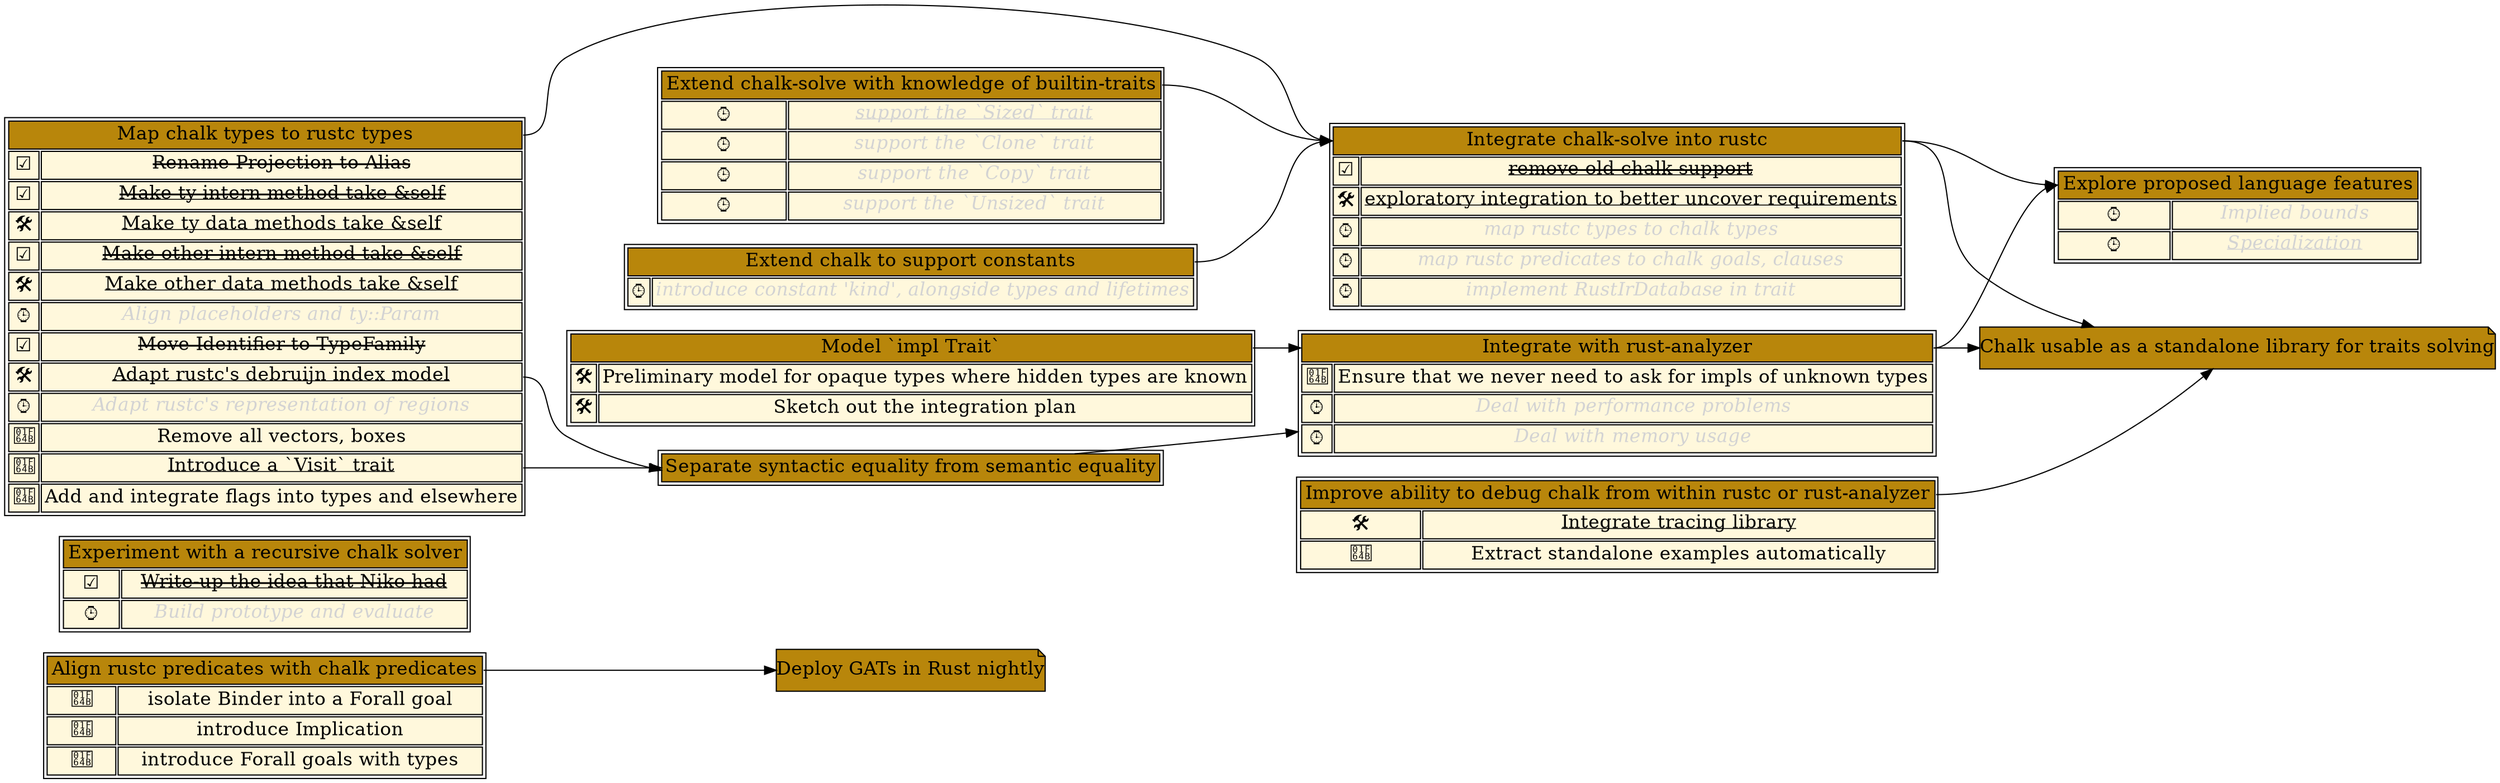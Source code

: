 digraph g {
graph [ rankdir = "LR" ];
node [ fontsize="16", shape = "ellipse" ];
edge [ ];
"align-rustc-predicate" [
  label = <<table>
    <tr><td bgcolor="darkgoldenrod" port="all" colspan="2">Align rustc predicates with chalk predicates</td></tr>
    <tr><td bgcolor="cornsilk">🙋</td><td fontcolor="red" bgcolor="cornsilk">isolate Binder into a Forall goal</td></tr>
    <tr><td bgcolor="cornsilk">🙋</td><td fontcolor="red" bgcolor="cornsilk">introduce Implication</td></tr>
    <tr><td bgcolor="cornsilk">🙋</td><td fontcolor="red" bgcolor="cornsilk">introduce Forall goals with types</td></tr>
  </table>>
  shape = "none"
  margin = 0
]
"recursive-solver" [
  label = <<table>
    <tr><td bgcolor="darkgoldenrod" port="all" colspan="2">Experiment with a recursive chalk solver</td></tr>
    <tr><td bgcolor="cornsilk">☑️</td><td bgcolor="cornsilk" href="https://gist.github.com/nikomatsakis/bfbdbe588d6fc61ecb09e3b51847fb7c"><s><u>Write-up the idea that Niko had</u></s></td></tr>
    <tr><td bgcolor="cornsilk">⌚</td><td bgcolor="cornsilk"><i><font color="lightgrey">Build prototype and evaluate</font></i></td></tr>
  </table>>
  shape = "none"
  margin = 0
]
"impl-trait" [
  label = <<table>
    <tr><td bgcolor="darkgoldenrod" port="all" colspan="2">Model `impl Trait`</td></tr>
    <tr><td bgcolor="cornsilk">🛠️</td><td bgcolor="cornsilk">Preliminary model for opaque types where hidden types are known</td></tr>
    <tr><td bgcolor="cornsilk">🛠️</td><td bgcolor="cornsilk">Sketch out the integration plan</td></tr>
  </table>>
  shape = "none"
  margin = 0
]
"rust-analyzer-integration" [
  label = <<table>
    <tr><td bgcolor="darkgoldenrod" port="all" colspan="2">Integrate with rust-analyzer</td></tr>
    <tr><td bgcolor="cornsilk" port="askfor_in">🙋</td><td fontcolor="red" bgcolor="cornsilk" port="askfor_out">Ensure that we never need to ask for impls of unknown types</td></tr>
    <tr><td bgcolor="cornsilk">⌚</td><td bgcolor="cornsilk"><i><font color="lightgrey">Deal with performance problems</font></i></td></tr>
    <tr><td bgcolor="cornsilk">⌚</td><td bgcolor="cornsilk"><i><font color="lightgrey">Deal with memory usage</font></i></td></tr>
  </table>>
  shape = "none"
  margin = 0
]
"syntactic-semantic-equality" [
  label = <<table>
    <tr><td bgcolor="darkgoldenrod" port="all" colspan="2">Separate syntactic equality from semantic equality</td></tr>
  </table>>
  shape = "none"
  margin = 0
]
"map-chalk-types-to-rustc-types" [
  label = <<table>
    <tr><td bgcolor="darkgoldenrod" port="all" colspan="2">Map chalk types to rustc types</td></tr>
    <tr><td bgcolor="cornsilk">☑️</td><td bgcolor="cornsilk"><s>Rename Projection to Alias</s></td></tr>
    <tr><td bgcolor="cornsilk">☑️</td><td bgcolor="cornsilk" href="https://github.com/rust-lang-nursery/chalk/issues/328"><s><u>Make ty intern method take &amp;self</u></s></td></tr>
    <tr><td bgcolor="cornsilk">🛠️</td><td bgcolor="cornsilk" href="https://github.com/rust-lang/chalk/issues/339"><u>Make ty data methods take &amp;self</u></td></tr>
    <tr><td bgcolor="cornsilk">☑️</td><td bgcolor="cornsilk" href="https://github.com/rust-lang-nursery/chalk/issues/340"><s><u>Make other intern method take &amp;self</u></s></td></tr>
    <tr><td bgcolor="cornsilk">🛠️</td><td bgcolor="cornsilk" href="https://github.com/rust-lang/chalk/issues/341"><u>Make other data methods take &amp;self</u></td></tr>
    <tr><td bgcolor="cornsilk">⌚</td><td bgcolor="cornsilk"><i><font color="lightgrey">Align placeholders and ty::Param</font></i></td></tr>
    <tr><td bgcolor="cornsilk">☑️</td><td bgcolor="cornsilk"><s>Move Identifier to TypeFamily</s></td></tr>
    <tr><td bgcolor="cornsilk" port="debruijn_in">🛠️</td><td bgcolor="cornsilk" href="https://github.com/rust-lang/chalk/issues/334" port="debruijn_out"><u>Adapt rustc's debruijn index model</u></td></tr>
    <tr><td bgcolor="cornsilk">⌚</td><td bgcolor="cornsilk"><i><font color="lightgrey">Adapt rustc's representation of regions</font></i></td></tr>
    <tr><td bgcolor="cornsilk">🙋</td><td fontcolor="red" bgcolor="cornsilk">Remove all vectors, boxes</td></tr>
    <tr><td bgcolor="cornsilk" port="visit_in">🙋</td><td fontcolor="red" bgcolor="cornsilk" href="https://github.com/rust-lang/chalk/issues/333" port="visit_out"><u>Introduce a `Visit` trait</u></td></tr>
    <tr><td bgcolor="cornsilk">🙋</td><td fontcolor="red" bgcolor="cornsilk">Add and integrate flags into types and elsewhere</td></tr>
  </table>>
  shape = "none"
  margin = 0
]
"chalk-builtin-traits" [
  label = <<table>
    <tr><td bgcolor="darkgoldenrod" port="all" colspan="2">Extend chalk-solve with knowledge of builtin-traits</td></tr>
    <tr><td bgcolor="cornsilk">⌚</td><td bgcolor="cornsilk" href="https://github.com/rust-lang/chalk/issues/261"><i><font color="lightgrey"><u>support the `Sized` trait</u></font></i></td></tr>
    <tr><td bgcolor="cornsilk">⌚</td><td bgcolor="cornsilk"><i><font color="lightgrey">support the `Clone` trait</font></i></td></tr>
    <tr><td bgcolor="cornsilk">⌚</td><td bgcolor="cornsilk"><i><font color="lightgrey">support the `Copy` trait</font></i></td></tr>
    <tr><td bgcolor="cornsilk">⌚</td><td bgcolor="cornsilk"><i><font color="lightgrey">support the `Unsized` trait</font></i></td></tr>
  </table>>
  shape = "none"
  margin = 0
]
"chalk-const" [
  label = <<table>
    <tr><td bgcolor="darkgoldenrod" port="all" colspan="2">Extend chalk to support constants</td></tr>
    <tr><td bgcolor="cornsilk">⌚</td><td bgcolor="cornsilk"><i><font color="lightgrey">introduce constant 'kind', alongside types and lifetimes</font></i></td></tr>
  </table>>
  shape = "none"
  margin = 0
]
"rustc-integration-mvp" [
  label = <<table>
    <tr><td bgcolor="darkgoldenrod" port="all" colspan="2">Integrate chalk-solve into rustc</td></tr>
    <tr><td bgcolor="cornsilk">☑️</td><td bgcolor="cornsilk" href="https://github.com/rust-lang/rust/pull/69247"><s><u>remove old chalk support</u></s></td></tr>
    <tr><td bgcolor="cornsilk">🛠️</td><td bgcolor="cornsilk" href="https://github.com/rust-lang/rust/pull/69406"><u>exploratory integration to better uncover requirements</u></td></tr>
    <tr><td bgcolor="cornsilk">⌚</td><td bgcolor="cornsilk"><i><font color="lightgrey">map rustc types to chalk types</font></i></td></tr>
    <tr><td bgcolor="cornsilk">⌚</td><td bgcolor="cornsilk"><i><font color="lightgrey">map rustc predicates to chalk goals, clauses</font></i></td></tr>
    <tr><td bgcolor="cornsilk">⌚</td><td bgcolor="cornsilk"><i><font color="lightgrey">implement RustIrDatabase in trait</font></i></td></tr>
  </table>>
  shape = "none"
  margin = 0
]
"features" [
  label = <<table>
    <tr><td bgcolor="darkgoldenrod" port="all" colspan="2">Explore proposed language features</td></tr>
    <tr><td bgcolor="cornsilk">⌚</td><td bgcolor="cornsilk"><i><font color="lightgrey">Implied bounds</font></i></td></tr>
    <tr><td bgcolor="cornsilk">⌚</td><td bgcolor="cornsilk" href="https://github.com/rust-lang/chalk/issues/9"><i><font color="lightgrey"><u>Specialization</u></font></i></td></tr>
  </table>>
  shape = "none"
  margin = 0
]
"chalk-debugging" [
  label = <<table>
    <tr><td bgcolor="darkgoldenrod" port="all" colspan="2">Improve ability to debug chalk from within rustc or rust-analyzer</td></tr>
    <tr><td bgcolor="cornsilk">🛠️</td><td bgcolor="cornsilk" href="https://github.com/rust-lang/chalk/issues/337"><u>Integrate tracing library</u></td></tr>
    <tr><td bgcolor="cornsilk">🙋</td><td fontcolor="red" bgcolor="cornsilk">Extract standalone examples automatically</td></tr>
  </table>>
  shape = "none"
  margin = 0
]
"library" [
  label = "Chalk usable as a standalone library for traits solving"
  shape = "note"
  margin = 0
  style = "filled"
  fillcolor = "darkgoldenrod"
]
"gats" [
  label = "Deploy GATs in Rust nightly"
  shape = "note"
  margin = 0
  style = "filled"
  fillcolor = "darkgoldenrod"
]
"impl-trait":all -> "rust-analyzer-integration":all;
"syntactic-semantic-equality":all -> "rust-analyzer-integration":askfor;
"map-chalk-types-to-rustc-types":debruijn_out -> "syntactic-semantic-equality":all;
"map-chalk-types-to-rustc-types":visit_out -> "syntactic-semantic-equality":all;
"map-chalk-types-to-rustc-types":all -> "rustc-integration-mvp":all;
"chalk-const":all -> "rustc-integration-mvp":all;
"chalk-builtin-traits":all -> "rustc-integration-mvp":all;
"rustc-integration-mvp":all -> "features":all;
"rust-analyzer-integration":all -> "features":all;
"rustc-integration-mvp":all -> "library";
"rust-analyzer-integration":all -> "library";
"chalk-debugging":all -> "library";
"align-rustc-predicate":all -> "gats";
}
